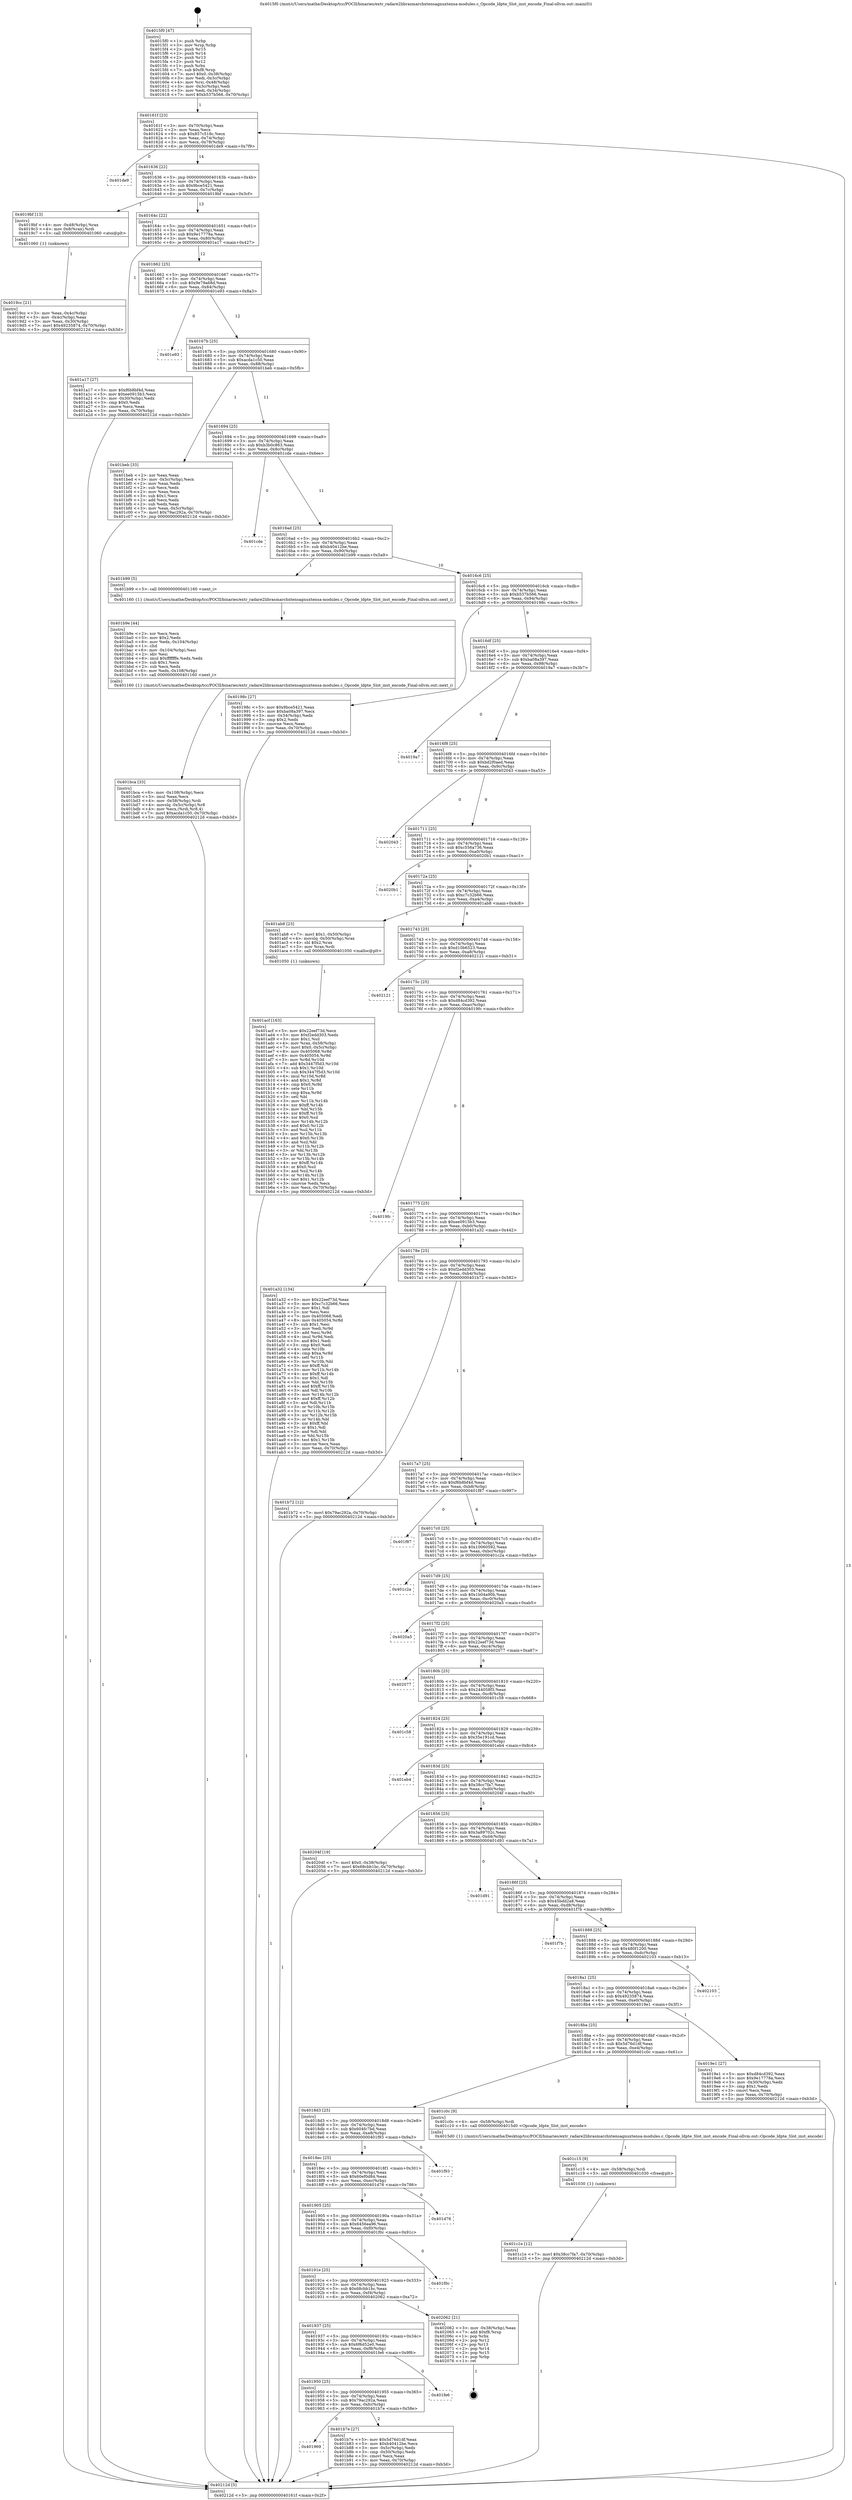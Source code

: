 digraph "0x4015f0" {
  label = "0x4015f0 (/mnt/c/Users/mathe/Desktop/tcc/POCII/binaries/extr_radare2librasmarchxtensagnuxtensa-modules.c_Opcode_ldpte_Slot_inst_encode_Final-ollvm.out::main(0))"
  labelloc = "t"
  node[shape=record]

  Entry [label="",width=0.3,height=0.3,shape=circle,fillcolor=black,style=filled]
  "0x40161f" [label="{
     0x40161f [23]\l
     | [instrs]\l
     &nbsp;&nbsp;0x40161f \<+3\>: mov -0x70(%rbp),%eax\l
     &nbsp;&nbsp;0x401622 \<+2\>: mov %eax,%ecx\l
     &nbsp;&nbsp;0x401624 \<+6\>: sub $0x857c518c,%ecx\l
     &nbsp;&nbsp;0x40162a \<+3\>: mov %eax,-0x74(%rbp)\l
     &nbsp;&nbsp;0x40162d \<+3\>: mov %ecx,-0x78(%rbp)\l
     &nbsp;&nbsp;0x401630 \<+6\>: je 0000000000401de9 \<main+0x7f9\>\l
  }"]
  "0x401de9" [label="{
     0x401de9\l
  }", style=dashed]
  "0x401636" [label="{
     0x401636 [22]\l
     | [instrs]\l
     &nbsp;&nbsp;0x401636 \<+5\>: jmp 000000000040163b \<main+0x4b\>\l
     &nbsp;&nbsp;0x40163b \<+3\>: mov -0x74(%rbp),%eax\l
     &nbsp;&nbsp;0x40163e \<+5\>: sub $0x9bce5421,%eax\l
     &nbsp;&nbsp;0x401643 \<+3\>: mov %eax,-0x7c(%rbp)\l
     &nbsp;&nbsp;0x401646 \<+6\>: je 00000000004019bf \<main+0x3cf\>\l
  }"]
  Exit [label="",width=0.3,height=0.3,shape=circle,fillcolor=black,style=filled,peripheries=2]
  "0x4019bf" [label="{
     0x4019bf [13]\l
     | [instrs]\l
     &nbsp;&nbsp;0x4019bf \<+4\>: mov -0x48(%rbp),%rax\l
     &nbsp;&nbsp;0x4019c3 \<+4\>: mov 0x8(%rax),%rdi\l
     &nbsp;&nbsp;0x4019c7 \<+5\>: call 0000000000401060 \<atoi@plt\>\l
     | [calls]\l
     &nbsp;&nbsp;0x401060 \{1\} (unknown)\l
  }"]
  "0x40164c" [label="{
     0x40164c [22]\l
     | [instrs]\l
     &nbsp;&nbsp;0x40164c \<+5\>: jmp 0000000000401651 \<main+0x61\>\l
     &nbsp;&nbsp;0x401651 \<+3\>: mov -0x74(%rbp),%eax\l
     &nbsp;&nbsp;0x401654 \<+5\>: sub $0x9e17778a,%eax\l
     &nbsp;&nbsp;0x401659 \<+3\>: mov %eax,-0x80(%rbp)\l
     &nbsp;&nbsp;0x40165c \<+6\>: je 0000000000401a17 \<main+0x427\>\l
  }"]
  "0x401c1e" [label="{
     0x401c1e [12]\l
     | [instrs]\l
     &nbsp;&nbsp;0x401c1e \<+7\>: movl $0x38cc7fa7,-0x70(%rbp)\l
     &nbsp;&nbsp;0x401c25 \<+5\>: jmp 000000000040212d \<main+0xb3d\>\l
  }"]
  "0x401a17" [label="{
     0x401a17 [27]\l
     | [instrs]\l
     &nbsp;&nbsp;0x401a17 \<+5\>: mov $0xf6b8bf4d,%eax\l
     &nbsp;&nbsp;0x401a1c \<+5\>: mov $0xee0915b3,%ecx\l
     &nbsp;&nbsp;0x401a21 \<+3\>: mov -0x30(%rbp),%edx\l
     &nbsp;&nbsp;0x401a24 \<+3\>: cmp $0x0,%edx\l
     &nbsp;&nbsp;0x401a27 \<+3\>: cmove %ecx,%eax\l
     &nbsp;&nbsp;0x401a2a \<+3\>: mov %eax,-0x70(%rbp)\l
     &nbsp;&nbsp;0x401a2d \<+5\>: jmp 000000000040212d \<main+0xb3d\>\l
  }"]
  "0x401662" [label="{
     0x401662 [25]\l
     | [instrs]\l
     &nbsp;&nbsp;0x401662 \<+5\>: jmp 0000000000401667 \<main+0x77\>\l
     &nbsp;&nbsp;0x401667 \<+3\>: mov -0x74(%rbp),%eax\l
     &nbsp;&nbsp;0x40166a \<+5\>: sub $0x9e79a68d,%eax\l
     &nbsp;&nbsp;0x40166f \<+6\>: mov %eax,-0x84(%rbp)\l
     &nbsp;&nbsp;0x401675 \<+6\>: je 0000000000401e93 \<main+0x8a3\>\l
  }"]
  "0x401c15" [label="{
     0x401c15 [9]\l
     | [instrs]\l
     &nbsp;&nbsp;0x401c15 \<+4\>: mov -0x58(%rbp),%rdi\l
     &nbsp;&nbsp;0x401c19 \<+5\>: call 0000000000401030 \<free@plt\>\l
     | [calls]\l
     &nbsp;&nbsp;0x401030 \{1\} (unknown)\l
  }"]
  "0x401e93" [label="{
     0x401e93\l
  }", style=dashed]
  "0x40167b" [label="{
     0x40167b [25]\l
     | [instrs]\l
     &nbsp;&nbsp;0x40167b \<+5\>: jmp 0000000000401680 \<main+0x90\>\l
     &nbsp;&nbsp;0x401680 \<+3\>: mov -0x74(%rbp),%eax\l
     &nbsp;&nbsp;0x401683 \<+5\>: sub $0xacda1c50,%eax\l
     &nbsp;&nbsp;0x401688 \<+6\>: mov %eax,-0x88(%rbp)\l
     &nbsp;&nbsp;0x40168e \<+6\>: je 0000000000401beb \<main+0x5fb\>\l
  }"]
  "0x401bca" [label="{
     0x401bca [33]\l
     | [instrs]\l
     &nbsp;&nbsp;0x401bca \<+6\>: mov -0x108(%rbp),%ecx\l
     &nbsp;&nbsp;0x401bd0 \<+3\>: imul %eax,%ecx\l
     &nbsp;&nbsp;0x401bd3 \<+4\>: mov -0x58(%rbp),%rdi\l
     &nbsp;&nbsp;0x401bd7 \<+4\>: movslq -0x5c(%rbp),%r8\l
     &nbsp;&nbsp;0x401bdb \<+4\>: mov %ecx,(%rdi,%r8,4)\l
     &nbsp;&nbsp;0x401bdf \<+7\>: movl $0xacda1c50,-0x70(%rbp)\l
     &nbsp;&nbsp;0x401be6 \<+5\>: jmp 000000000040212d \<main+0xb3d\>\l
  }"]
  "0x401beb" [label="{
     0x401beb [33]\l
     | [instrs]\l
     &nbsp;&nbsp;0x401beb \<+2\>: xor %eax,%eax\l
     &nbsp;&nbsp;0x401bed \<+3\>: mov -0x5c(%rbp),%ecx\l
     &nbsp;&nbsp;0x401bf0 \<+2\>: mov %eax,%edx\l
     &nbsp;&nbsp;0x401bf2 \<+2\>: sub %ecx,%edx\l
     &nbsp;&nbsp;0x401bf4 \<+2\>: mov %eax,%ecx\l
     &nbsp;&nbsp;0x401bf6 \<+3\>: sub $0x1,%ecx\l
     &nbsp;&nbsp;0x401bf9 \<+2\>: add %ecx,%edx\l
     &nbsp;&nbsp;0x401bfb \<+2\>: sub %edx,%eax\l
     &nbsp;&nbsp;0x401bfd \<+3\>: mov %eax,-0x5c(%rbp)\l
     &nbsp;&nbsp;0x401c00 \<+7\>: movl $0x79ac292a,-0x70(%rbp)\l
     &nbsp;&nbsp;0x401c07 \<+5\>: jmp 000000000040212d \<main+0xb3d\>\l
  }"]
  "0x401694" [label="{
     0x401694 [25]\l
     | [instrs]\l
     &nbsp;&nbsp;0x401694 \<+5\>: jmp 0000000000401699 \<main+0xa9\>\l
     &nbsp;&nbsp;0x401699 \<+3\>: mov -0x74(%rbp),%eax\l
     &nbsp;&nbsp;0x40169c \<+5\>: sub $0xb3b0c863,%eax\l
     &nbsp;&nbsp;0x4016a1 \<+6\>: mov %eax,-0x8c(%rbp)\l
     &nbsp;&nbsp;0x4016a7 \<+6\>: je 0000000000401cde \<main+0x6ee\>\l
  }"]
  "0x401b9e" [label="{
     0x401b9e [44]\l
     | [instrs]\l
     &nbsp;&nbsp;0x401b9e \<+2\>: xor %ecx,%ecx\l
     &nbsp;&nbsp;0x401ba0 \<+5\>: mov $0x2,%edx\l
     &nbsp;&nbsp;0x401ba5 \<+6\>: mov %edx,-0x104(%rbp)\l
     &nbsp;&nbsp;0x401bab \<+1\>: cltd\l
     &nbsp;&nbsp;0x401bac \<+6\>: mov -0x104(%rbp),%esi\l
     &nbsp;&nbsp;0x401bb2 \<+2\>: idiv %esi\l
     &nbsp;&nbsp;0x401bb4 \<+6\>: imul $0xfffffffe,%edx,%edx\l
     &nbsp;&nbsp;0x401bba \<+3\>: sub $0x1,%ecx\l
     &nbsp;&nbsp;0x401bbd \<+2\>: sub %ecx,%edx\l
     &nbsp;&nbsp;0x401bbf \<+6\>: mov %edx,-0x108(%rbp)\l
     &nbsp;&nbsp;0x401bc5 \<+5\>: call 0000000000401160 \<next_i\>\l
     | [calls]\l
     &nbsp;&nbsp;0x401160 \{1\} (/mnt/c/Users/mathe/Desktop/tcc/POCII/binaries/extr_radare2librasmarchxtensagnuxtensa-modules.c_Opcode_ldpte_Slot_inst_encode_Final-ollvm.out::next_i)\l
  }"]
  "0x401cde" [label="{
     0x401cde\l
  }", style=dashed]
  "0x4016ad" [label="{
     0x4016ad [25]\l
     | [instrs]\l
     &nbsp;&nbsp;0x4016ad \<+5\>: jmp 00000000004016b2 \<main+0xc2\>\l
     &nbsp;&nbsp;0x4016b2 \<+3\>: mov -0x74(%rbp),%eax\l
     &nbsp;&nbsp;0x4016b5 \<+5\>: sub $0xb40412be,%eax\l
     &nbsp;&nbsp;0x4016ba \<+6\>: mov %eax,-0x90(%rbp)\l
     &nbsp;&nbsp;0x4016c0 \<+6\>: je 0000000000401b99 \<main+0x5a9\>\l
  }"]
  "0x401969" [label="{
     0x401969\l
  }", style=dashed]
  "0x401b99" [label="{
     0x401b99 [5]\l
     | [instrs]\l
     &nbsp;&nbsp;0x401b99 \<+5\>: call 0000000000401160 \<next_i\>\l
     | [calls]\l
     &nbsp;&nbsp;0x401160 \{1\} (/mnt/c/Users/mathe/Desktop/tcc/POCII/binaries/extr_radare2librasmarchxtensagnuxtensa-modules.c_Opcode_ldpte_Slot_inst_encode_Final-ollvm.out::next_i)\l
  }"]
  "0x4016c6" [label="{
     0x4016c6 [25]\l
     | [instrs]\l
     &nbsp;&nbsp;0x4016c6 \<+5\>: jmp 00000000004016cb \<main+0xdb\>\l
     &nbsp;&nbsp;0x4016cb \<+3\>: mov -0x74(%rbp),%eax\l
     &nbsp;&nbsp;0x4016ce \<+5\>: sub $0xb537b566,%eax\l
     &nbsp;&nbsp;0x4016d3 \<+6\>: mov %eax,-0x94(%rbp)\l
     &nbsp;&nbsp;0x4016d9 \<+6\>: je 000000000040198c \<main+0x39c\>\l
  }"]
  "0x401b7e" [label="{
     0x401b7e [27]\l
     | [instrs]\l
     &nbsp;&nbsp;0x401b7e \<+5\>: mov $0x5d76d1df,%eax\l
     &nbsp;&nbsp;0x401b83 \<+5\>: mov $0xb40412be,%ecx\l
     &nbsp;&nbsp;0x401b88 \<+3\>: mov -0x5c(%rbp),%edx\l
     &nbsp;&nbsp;0x401b8b \<+3\>: cmp -0x50(%rbp),%edx\l
     &nbsp;&nbsp;0x401b8e \<+3\>: cmovl %ecx,%eax\l
     &nbsp;&nbsp;0x401b91 \<+3\>: mov %eax,-0x70(%rbp)\l
     &nbsp;&nbsp;0x401b94 \<+5\>: jmp 000000000040212d \<main+0xb3d\>\l
  }"]
  "0x40198c" [label="{
     0x40198c [27]\l
     | [instrs]\l
     &nbsp;&nbsp;0x40198c \<+5\>: mov $0x9bce5421,%eax\l
     &nbsp;&nbsp;0x401991 \<+5\>: mov $0xba08a397,%ecx\l
     &nbsp;&nbsp;0x401996 \<+3\>: mov -0x34(%rbp),%edx\l
     &nbsp;&nbsp;0x401999 \<+3\>: cmp $0x2,%edx\l
     &nbsp;&nbsp;0x40199c \<+3\>: cmovne %ecx,%eax\l
     &nbsp;&nbsp;0x40199f \<+3\>: mov %eax,-0x70(%rbp)\l
     &nbsp;&nbsp;0x4019a2 \<+5\>: jmp 000000000040212d \<main+0xb3d\>\l
  }"]
  "0x4016df" [label="{
     0x4016df [25]\l
     | [instrs]\l
     &nbsp;&nbsp;0x4016df \<+5\>: jmp 00000000004016e4 \<main+0xf4\>\l
     &nbsp;&nbsp;0x4016e4 \<+3\>: mov -0x74(%rbp),%eax\l
     &nbsp;&nbsp;0x4016e7 \<+5\>: sub $0xba08a397,%eax\l
     &nbsp;&nbsp;0x4016ec \<+6\>: mov %eax,-0x98(%rbp)\l
     &nbsp;&nbsp;0x4016f2 \<+6\>: je 00000000004019a7 \<main+0x3b7\>\l
  }"]
  "0x40212d" [label="{
     0x40212d [5]\l
     | [instrs]\l
     &nbsp;&nbsp;0x40212d \<+5\>: jmp 000000000040161f \<main+0x2f\>\l
  }"]
  "0x4015f0" [label="{
     0x4015f0 [47]\l
     | [instrs]\l
     &nbsp;&nbsp;0x4015f0 \<+1\>: push %rbp\l
     &nbsp;&nbsp;0x4015f1 \<+3\>: mov %rsp,%rbp\l
     &nbsp;&nbsp;0x4015f4 \<+2\>: push %r15\l
     &nbsp;&nbsp;0x4015f6 \<+2\>: push %r14\l
     &nbsp;&nbsp;0x4015f8 \<+2\>: push %r13\l
     &nbsp;&nbsp;0x4015fa \<+2\>: push %r12\l
     &nbsp;&nbsp;0x4015fc \<+1\>: push %rbx\l
     &nbsp;&nbsp;0x4015fd \<+7\>: sub $0xf8,%rsp\l
     &nbsp;&nbsp;0x401604 \<+7\>: movl $0x0,-0x38(%rbp)\l
     &nbsp;&nbsp;0x40160b \<+3\>: mov %edi,-0x3c(%rbp)\l
     &nbsp;&nbsp;0x40160e \<+4\>: mov %rsi,-0x48(%rbp)\l
     &nbsp;&nbsp;0x401612 \<+3\>: mov -0x3c(%rbp),%edi\l
     &nbsp;&nbsp;0x401615 \<+3\>: mov %edi,-0x34(%rbp)\l
     &nbsp;&nbsp;0x401618 \<+7\>: movl $0xb537b566,-0x70(%rbp)\l
  }"]
  "0x4019cc" [label="{
     0x4019cc [21]\l
     | [instrs]\l
     &nbsp;&nbsp;0x4019cc \<+3\>: mov %eax,-0x4c(%rbp)\l
     &nbsp;&nbsp;0x4019cf \<+3\>: mov -0x4c(%rbp),%eax\l
     &nbsp;&nbsp;0x4019d2 \<+3\>: mov %eax,-0x30(%rbp)\l
     &nbsp;&nbsp;0x4019d5 \<+7\>: movl $0x49235874,-0x70(%rbp)\l
     &nbsp;&nbsp;0x4019dc \<+5\>: jmp 000000000040212d \<main+0xb3d\>\l
  }"]
  "0x401950" [label="{
     0x401950 [25]\l
     | [instrs]\l
     &nbsp;&nbsp;0x401950 \<+5\>: jmp 0000000000401955 \<main+0x365\>\l
     &nbsp;&nbsp;0x401955 \<+3\>: mov -0x74(%rbp),%eax\l
     &nbsp;&nbsp;0x401958 \<+5\>: sub $0x79ac292a,%eax\l
     &nbsp;&nbsp;0x40195d \<+6\>: mov %eax,-0xfc(%rbp)\l
     &nbsp;&nbsp;0x401963 \<+6\>: je 0000000000401b7e \<main+0x58e\>\l
  }"]
  "0x4019a7" [label="{
     0x4019a7\l
  }", style=dashed]
  "0x4016f8" [label="{
     0x4016f8 [25]\l
     | [instrs]\l
     &nbsp;&nbsp;0x4016f8 \<+5\>: jmp 00000000004016fd \<main+0x10d\>\l
     &nbsp;&nbsp;0x4016fd \<+3\>: mov -0x74(%rbp),%eax\l
     &nbsp;&nbsp;0x401700 \<+5\>: sub $0xbd2f0aed,%eax\l
     &nbsp;&nbsp;0x401705 \<+6\>: mov %eax,-0x9c(%rbp)\l
     &nbsp;&nbsp;0x40170b \<+6\>: je 0000000000402043 \<main+0xa53\>\l
  }"]
  "0x401fe6" [label="{
     0x401fe6\l
  }", style=dashed]
  "0x402043" [label="{
     0x402043\l
  }", style=dashed]
  "0x401711" [label="{
     0x401711 [25]\l
     | [instrs]\l
     &nbsp;&nbsp;0x401711 \<+5\>: jmp 0000000000401716 \<main+0x126\>\l
     &nbsp;&nbsp;0x401716 \<+3\>: mov -0x74(%rbp),%eax\l
     &nbsp;&nbsp;0x401719 \<+5\>: sub $0xc556a736,%eax\l
     &nbsp;&nbsp;0x40171e \<+6\>: mov %eax,-0xa0(%rbp)\l
     &nbsp;&nbsp;0x401724 \<+6\>: je 00000000004020b1 \<main+0xac1\>\l
  }"]
  "0x401937" [label="{
     0x401937 [25]\l
     | [instrs]\l
     &nbsp;&nbsp;0x401937 \<+5\>: jmp 000000000040193c \<main+0x34c\>\l
     &nbsp;&nbsp;0x40193c \<+3\>: mov -0x74(%rbp),%eax\l
     &nbsp;&nbsp;0x40193f \<+5\>: sub $0x6f6d52e0,%eax\l
     &nbsp;&nbsp;0x401944 \<+6\>: mov %eax,-0xf8(%rbp)\l
     &nbsp;&nbsp;0x40194a \<+6\>: je 0000000000401fe6 \<main+0x9f6\>\l
  }"]
  "0x4020b1" [label="{
     0x4020b1\l
  }", style=dashed]
  "0x40172a" [label="{
     0x40172a [25]\l
     | [instrs]\l
     &nbsp;&nbsp;0x40172a \<+5\>: jmp 000000000040172f \<main+0x13f\>\l
     &nbsp;&nbsp;0x40172f \<+3\>: mov -0x74(%rbp),%eax\l
     &nbsp;&nbsp;0x401732 \<+5\>: sub $0xc7c32b66,%eax\l
     &nbsp;&nbsp;0x401737 \<+6\>: mov %eax,-0xa4(%rbp)\l
     &nbsp;&nbsp;0x40173d \<+6\>: je 0000000000401ab8 \<main+0x4c8\>\l
  }"]
  "0x402062" [label="{
     0x402062 [21]\l
     | [instrs]\l
     &nbsp;&nbsp;0x402062 \<+3\>: mov -0x38(%rbp),%eax\l
     &nbsp;&nbsp;0x402065 \<+7\>: add $0xf8,%rsp\l
     &nbsp;&nbsp;0x40206c \<+1\>: pop %rbx\l
     &nbsp;&nbsp;0x40206d \<+2\>: pop %r12\l
     &nbsp;&nbsp;0x40206f \<+2\>: pop %r13\l
     &nbsp;&nbsp;0x402071 \<+2\>: pop %r14\l
     &nbsp;&nbsp;0x402073 \<+2\>: pop %r15\l
     &nbsp;&nbsp;0x402075 \<+1\>: pop %rbp\l
     &nbsp;&nbsp;0x402076 \<+1\>: ret\l
  }"]
  "0x401ab8" [label="{
     0x401ab8 [23]\l
     | [instrs]\l
     &nbsp;&nbsp;0x401ab8 \<+7\>: movl $0x1,-0x50(%rbp)\l
     &nbsp;&nbsp;0x401abf \<+4\>: movslq -0x50(%rbp),%rax\l
     &nbsp;&nbsp;0x401ac3 \<+4\>: shl $0x2,%rax\l
     &nbsp;&nbsp;0x401ac7 \<+3\>: mov %rax,%rdi\l
     &nbsp;&nbsp;0x401aca \<+5\>: call 0000000000401050 \<malloc@plt\>\l
     | [calls]\l
     &nbsp;&nbsp;0x401050 \{1\} (unknown)\l
  }"]
  "0x401743" [label="{
     0x401743 [25]\l
     | [instrs]\l
     &nbsp;&nbsp;0x401743 \<+5\>: jmp 0000000000401748 \<main+0x158\>\l
     &nbsp;&nbsp;0x401748 \<+3\>: mov -0x74(%rbp),%eax\l
     &nbsp;&nbsp;0x40174b \<+5\>: sub $0xd10b6523,%eax\l
     &nbsp;&nbsp;0x401750 \<+6\>: mov %eax,-0xa8(%rbp)\l
     &nbsp;&nbsp;0x401756 \<+6\>: je 0000000000402121 \<main+0xb31\>\l
  }"]
  "0x40191e" [label="{
     0x40191e [25]\l
     | [instrs]\l
     &nbsp;&nbsp;0x40191e \<+5\>: jmp 0000000000401923 \<main+0x333\>\l
     &nbsp;&nbsp;0x401923 \<+3\>: mov -0x74(%rbp),%eax\l
     &nbsp;&nbsp;0x401926 \<+5\>: sub $0x68cbb1bc,%eax\l
     &nbsp;&nbsp;0x40192b \<+6\>: mov %eax,-0xf4(%rbp)\l
     &nbsp;&nbsp;0x401931 \<+6\>: je 0000000000402062 \<main+0xa72\>\l
  }"]
  "0x402121" [label="{
     0x402121\l
  }", style=dashed]
  "0x40175c" [label="{
     0x40175c [25]\l
     | [instrs]\l
     &nbsp;&nbsp;0x40175c \<+5\>: jmp 0000000000401761 \<main+0x171\>\l
     &nbsp;&nbsp;0x401761 \<+3\>: mov -0x74(%rbp),%eax\l
     &nbsp;&nbsp;0x401764 \<+5\>: sub $0xd84cd392,%eax\l
     &nbsp;&nbsp;0x401769 \<+6\>: mov %eax,-0xac(%rbp)\l
     &nbsp;&nbsp;0x40176f \<+6\>: je 00000000004019fc \<main+0x40c\>\l
  }"]
  "0x401f0c" [label="{
     0x401f0c\l
  }", style=dashed]
  "0x4019fc" [label="{
     0x4019fc\l
  }", style=dashed]
  "0x401775" [label="{
     0x401775 [25]\l
     | [instrs]\l
     &nbsp;&nbsp;0x401775 \<+5\>: jmp 000000000040177a \<main+0x18a\>\l
     &nbsp;&nbsp;0x40177a \<+3\>: mov -0x74(%rbp),%eax\l
     &nbsp;&nbsp;0x40177d \<+5\>: sub $0xee0915b3,%eax\l
     &nbsp;&nbsp;0x401782 \<+6\>: mov %eax,-0xb0(%rbp)\l
     &nbsp;&nbsp;0x401788 \<+6\>: je 0000000000401a32 \<main+0x442\>\l
  }"]
  "0x401905" [label="{
     0x401905 [25]\l
     | [instrs]\l
     &nbsp;&nbsp;0x401905 \<+5\>: jmp 000000000040190a \<main+0x31a\>\l
     &nbsp;&nbsp;0x40190a \<+3\>: mov -0x74(%rbp),%eax\l
     &nbsp;&nbsp;0x40190d \<+5\>: sub $0x6456ea96,%eax\l
     &nbsp;&nbsp;0x401912 \<+6\>: mov %eax,-0xf0(%rbp)\l
     &nbsp;&nbsp;0x401918 \<+6\>: je 0000000000401f0c \<main+0x91c\>\l
  }"]
  "0x401a32" [label="{
     0x401a32 [134]\l
     | [instrs]\l
     &nbsp;&nbsp;0x401a32 \<+5\>: mov $0x22eef73d,%eax\l
     &nbsp;&nbsp;0x401a37 \<+5\>: mov $0xc7c32b66,%ecx\l
     &nbsp;&nbsp;0x401a3c \<+2\>: mov $0x1,%dl\l
     &nbsp;&nbsp;0x401a3e \<+2\>: xor %esi,%esi\l
     &nbsp;&nbsp;0x401a40 \<+7\>: mov 0x405068,%edi\l
     &nbsp;&nbsp;0x401a47 \<+8\>: mov 0x405054,%r8d\l
     &nbsp;&nbsp;0x401a4f \<+3\>: sub $0x1,%esi\l
     &nbsp;&nbsp;0x401a52 \<+3\>: mov %edi,%r9d\l
     &nbsp;&nbsp;0x401a55 \<+3\>: add %esi,%r9d\l
     &nbsp;&nbsp;0x401a58 \<+4\>: imul %r9d,%edi\l
     &nbsp;&nbsp;0x401a5c \<+3\>: and $0x1,%edi\l
     &nbsp;&nbsp;0x401a5f \<+3\>: cmp $0x0,%edi\l
     &nbsp;&nbsp;0x401a62 \<+4\>: sete %r10b\l
     &nbsp;&nbsp;0x401a66 \<+4\>: cmp $0xa,%r8d\l
     &nbsp;&nbsp;0x401a6a \<+4\>: setl %r11b\l
     &nbsp;&nbsp;0x401a6e \<+3\>: mov %r10b,%bl\l
     &nbsp;&nbsp;0x401a71 \<+3\>: xor $0xff,%bl\l
     &nbsp;&nbsp;0x401a74 \<+3\>: mov %r11b,%r14b\l
     &nbsp;&nbsp;0x401a77 \<+4\>: xor $0xff,%r14b\l
     &nbsp;&nbsp;0x401a7b \<+3\>: xor $0x1,%dl\l
     &nbsp;&nbsp;0x401a7e \<+3\>: mov %bl,%r15b\l
     &nbsp;&nbsp;0x401a81 \<+4\>: and $0xff,%r15b\l
     &nbsp;&nbsp;0x401a85 \<+3\>: and %dl,%r10b\l
     &nbsp;&nbsp;0x401a88 \<+3\>: mov %r14b,%r12b\l
     &nbsp;&nbsp;0x401a8b \<+4\>: and $0xff,%r12b\l
     &nbsp;&nbsp;0x401a8f \<+3\>: and %dl,%r11b\l
     &nbsp;&nbsp;0x401a92 \<+3\>: or %r10b,%r15b\l
     &nbsp;&nbsp;0x401a95 \<+3\>: or %r11b,%r12b\l
     &nbsp;&nbsp;0x401a98 \<+3\>: xor %r12b,%r15b\l
     &nbsp;&nbsp;0x401a9b \<+3\>: or %r14b,%bl\l
     &nbsp;&nbsp;0x401a9e \<+3\>: xor $0xff,%bl\l
     &nbsp;&nbsp;0x401aa1 \<+3\>: or $0x1,%dl\l
     &nbsp;&nbsp;0x401aa4 \<+2\>: and %dl,%bl\l
     &nbsp;&nbsp;0x401aa6 \<+3\>: or %bl,%r15b\l
     &nbsp;&nbsp;0x401aa9 \<+4\>: test $0x1,%r15b\l
     &nbsp;&nbsp;0x401aad \<+3\>: cmovne %ecx,%eax\l
     &nbsp;&nbsp;0x401ab0 \<+3\>: mov %eax,-0x70(%rbp)\l
     &nbsp;&nbsp;0x401ab3 \<+5\>: jmp 000000000040212d \<main+0xb3d\>\l
  }"]
  "0x40178e" [label="{
     0x40178e [25]\l
     | [instrs]\l
     &nbsp;&nbsp;0x40178e \<+5\>: jmp 0000000000401793 \<main+0x1a3\>\l
     &nbsp;&nbsp;0x401793 \<+3\>: mov -0x74(%rbp),%eax\l
     &nbsp;&nbsp;0x401796 \<+5\>: sub $0xf2edd303,%eax\l
     &nbsp;&nbsp;0x40179b \<+6\>: mov %eax,-0xb4(%rbp)\l
     &nbsp;&nbsp;0x4017a1 \<+6\>: je 0000000000401b72 \<main+0x582\>\l
  }"]
  "0x401d76" [label="{
     0x401d76\l
  }", style=dashed]
  "0x401b72" [label="{
     0x401b72 [12]\l
     | [instrs]\l
     &nbsp;&nbsp;0x401b72 \<+7\>: movl $0x79ac292a,-0x70(%rbp)\l
     &nbsp;&nbsp;0x401b79 \<+5\>: jmp 000000000040212d \<main+0xb3d\>\l
  }"]
  "0x4017a7" [label="{
     0x4017a7 [25]\l
     | [instrs]\l
     &nbsp;&nbsp;0x4017a7 \<+5\>: jmp 00000000004017ac \<main+0x1bc\>\l
     &nbsp;&nbsp;0x4017ac \<+3\>: mov -0x74(%rbp),%eax\l
     &nbsp;&nbsp;0x4017af \<+5\>: sub $0xf6b8bf4d,%eax\l
     &nbsp;&nbsp;0x4017b4 \<+6\>: mov %eax,-0xb8(%rbp)\l
     &nbsp;&nbsp;0x4017ba \<+6\>: je 0000000000401f87 \<main+0x997\>\l
  }"]
  "0x4018ec" [label="{
     0x4018ec [25]\l
     | [instrs]\l
     &nbsp;&nbsp;0x4018ec \<+5\>: jmp 00000000004018f1 \<main+0x301\>\l
     &nbsp;&nbsp;0x4018f1 \<+3\>: mov -0x74(%rbp),%eax\l
     &nbsp;&nbsp;0x4018f4 \<+5\>: sub $0x60ef0d84,%eax\l
     &nbsp;&nbsp;0x4018f9 \<+6\>: mov %eax,-0xec(%rbp)\l
     &nbsp;&nbsp;0x4018ff \<+6\>: je 0000000000401d76 \<main+0x786\>\l
  }"]
  "0x401f87" [label="{
     0x401f87\l
  }", style=dashed]
  "0x4017c0" [label="{
     0x4017c0 [25]\l
     | [instrs]\l
     &nbsp;&nbsp;0x4017c0 \<+5\>: jmp 00000000004017c5 \<main+0x1d5\>\l
     &nbsp;&nbsp;0x4017c5 \<+3\>: mov -0x74(%rbp),%eax\l
     &nbsp;&nbsp;0x4017c8 \<+5\>: sub $0x10060592,%eax\l
     &nbsp;&nbsp;0x4017cd \<+6\>: mov %eax,-0xbc(%rbp)\l
     &nbsp;&nbsp;0x4017d3 \<+6\>: je 0000000000401c2a \<main+0x63a\>\l
  }"]
  "0x401f93" [label="{
     0x401f93\l
  }", style=dashed]
  "0x401c2a" [label="{
     0x401c2a\l
  }", style=dashed]
  "0x4017d9" [label="{
     0x4017d9 [25]\l
     | [instrs]\l
     &nbsp;&nbsp;0x4017d9 \<+5\>: jmp 00000000004017de \<main+0x1ee\>\l
     &nbsp;&nbsp;0x4017de \<+3\>: mov -0x74(%rbp),%eax\l
     &nbsp;&nbsp;0x4017e1 \<+5\>: sub $0x1b04a90b,%eax\l
     &nbsp;&nbsp;0x4017e6 \<+6\>: mov %eax,-0xc0(%rbp)\l
     &nbsp;&nbsp;0x4017ec \<+6\>: je 00000000004020a5 \<main+0xab5\>\l
  }"]
  "0x4018d3" [label="{
     0x4018d3 [25]\l
     | [instrs]\l
     &nbsp;&nbsp;0x4018d3 \<+5\>: jmp 00000000004018d8 \<main+0x2e8\>\l
     &nbsp;&nbsp;0x4018d8 \<+3\>: mov -0x74(%rbp),%eax\l
     &nbsp;&nbsp;0x4018db \<+5\>: sub $0x604fc7bd,%eax\l
     &nbsp;&nbsp;0x4018e0 \<+6\>: mov %eax,-0xe8(%rbp)\l
     &nbsp;&nbsp;0x4018e6 \<+6\>: je 0000000000401f93 \<main+0x9a3\>\l
  }"]
  "0x4020a5" [label="{
     0x4020a5\l
  }", style=dashed]
  "0x4017f2" [label="{
     0x4017f2 [25]\l
     | [instrs]\l
     &nbsp;&nbsp;0x4017f2 \<+5\>: jmp 00000000004017f7 \<main+0x207\>\l
     &nbsp;&nbsp;0x4017f7 \<+3\>: mov -0x74(%rbp),%eax\l
     &nbsp;&nbsp;0x4017fa \<+5\>: sub $0x22eef73d,%eax\l
     &nbsp;&nbsp;0x4017ff \<+6\>: mov %eax,-0xc4(%rbp)\l
     &nbsp;&nbsp;0x401805 \<+6\>: je 0000000000402077 \<main+0xa87\>\l
  }"]
  "0x401c0c" [label="{
     0x401c0c [9]\l
     | [instrs]\l
     &nbsp;&nbsp;0x401c0c \<+4\>: mov -0x58(%rbp),%rdi\l
     &nbsp;&nbsp;0x401c10 \<+5\>: call 00000000004015d0 \<Opcode_ldpte_Slot_inst_encode\>\l
     | [calls]\l
     &nbsp;&nbsp;0x4015d0 \{1\} (/mnt/c/Users/mathe/Desktop/tcc/POCII/binaries/extr_radare2librasmarchxtensagnuxtensa-modules.c_Opcode_ldpte_Slot_inst_encode_Final-ollvm.out::Opcode_ldpte_Slot_inst_encode)\l
  }"]
  "0x402077" [label="{
     0x402077\l
  }", style=dashed]
  "0x40180b" [label="{
     0x40180b [25]\l
     | [instrs]\l
     &nbsp;&nbsp;0x40180b \<+5\>: jmp 0000000000401810 \<main+0x220\>\l
     &nbsp;&nbsp;0x401810 \<+3\>: mov -0x74(%rbp),%eax\l
     &nbsp;&nbsp;0x401813 \<+5\>: sub $0x244058f3,%eax\l
     &nbsp;&nbsp;0x401818 \<+6\>: mov %eax,-0xc8(%rbp)\l
     &nbsp;&nbsp;0x40181e \<+6\>: je 0000000000401c58 \<main+0x668\>\l
  }"]
  "0x401acf" [label="{
     0x401acf [163]\l
     | [instrs]\l
     &nbsp;&nbsp;0x401acf \<+5\>: mov $0x22eef73d,%ecx\l
     &nbsp;&nbsp;0x401ad4 \<+5\>: mov $0xf2edd303,%edx\l
     &nbsp;&nbsp;0x401ad9 \<+3\>: mov $0x1,%sil\l
     &nbsp;&nbsp;0x401adc \<+4\>: mov %rax,-0x58(%rbp)\l
     &nbsp;&nbsp;0x401ae0 \<+7\>: movl $0x0,-0x5c(%rbp)\l
     &nbsp;&nbsp;0x401ae7 \<+8\>: mov 0x405068,%r8d\l
     &nbsp;&nbsp;0x401aef \<+8\>: mov 0x405054,%r9d\l
     &nbsp;&nbsp;0x401af7 \<+3\>: mov %r8d,%r10d\l
     &nbsp;&nbsp;0x401afa \<+7\>: add $0x3447f5d3,%r10d\l
     &nbsp;&nbsp;0x401b01 \<+4\>: sub $0x1,%r10d\l
     &nbsp;&nbsp;0x401b05 \<+7\>: sub $0x3447f5d3,%r10d\l
     &nbsp;&nbsp;0x401b0c \<+4\>: imul %r10d,%r8d\l
     &nbsp;&nbsp;0x401b10 \<+4\>: and $0x1,%r8d\l
     &nbsp;&nbsp;0x401b14 \<+4\>: cmp $0x0,%r8d\l
     &nbsp;&nbsp;0x401b18 \<+4\>: sete %r11b\l
     &nbsp;&nbsp;0x401b1c \<+4\>: cmp $0xa,%r9d\l
     &nbsp;&nbsp;0x401b20 \<+3\>: setl %bl\l
     &nbsp;&nbsp;0x401b23 \<+3\>: mov %r11b,%r14b\l
     &nbsp;&nbsp;0x401b26 \<+4\>: xor $0xff,%r14b\l
     &nbsp;&nbsp;0x401b2a \<+3\>: mov %bl,%r15b\l
     &nbsp;&nbsp;0x401b2d \<+4\>: xor $0xff,%r15b\l
     &nbsp;&nbsp;0x401b31 \<+4\>: xor $0x0,%sil\l
     &nbsp;&nbsp;0x401b35 \<+3\>: mov %r14b,%r12b\l
     &nbsp;&nbsp;0x401b38 \<+4\>: and $0x0,%r12b\l
     &nbsp;&nbsp;0x401b3c \<+3\>: and %sil,%r11b\l
     &nbsp;&nbsp;0x401b3f \<+3\>: mov %r15b,%r13b\l
     &nbsp;&nbsp;0x401b42 \<+4\>: and $0x0,%r13b\l
     &nbsp;&nbsp;0x401b46 \<+3\>: and %sil,%bl\l
     &nbsp;&nbsp;0x401b49 \<+3\>: or %r11b,%r12b\l
     &nbsp;&nbsp;0x401b4c \<+3\>: or %bl,%r13b\l
     &nbsp;&nbsp;0x401b4f \<+3\>: xor %r13b,%r12b\l
     &nbsp;&nbsp;0x401b52 \<+3\>: or %r15b,%r14b\l
     &nbsp;&nbsp;0x401b55 \<+4\>: xor $0xff,%r14b\l
     &nbsp;&nbsp;0x401b59 \<+4\>: or $0x0,%sil\l
     &nbsp;&nbsp;0x401b5d \<+3\>: and %sil,%r14b\l
     &nbsp;&nbsp;0x401b60 \<+3\>: or %r14b,%r12b\l
     &nbsp;&nbsp;0x401b63 \<+4\>: test $0x1,%r12b\l
     &nbsp;&nbsp;0x401b67 \<+3\>: cmovne %edx,%ecx\l
     &nbsp;&nbsp;0x401b6a \<+3\>: mov %ecx,-0x70(%rbp)\l
     &nbsp;&nbsp;0x401b6d \<+5\>: jmp 000000000040212d \<main+0xb3d\>\l
  }"]
  "0x401c58" [label="{
     0x401c58\l
  }", style=dashed]
  "0x401824" [label="{
     0x401824 [25]\l
     | [instrs]\l
     &nbsp;&nbsp;0x401824 \<+5\>: jmp 0000000000401829 \<main+0x239\>\l
     &nbsp;&nbsp;0x401829 \<+3\>: mov -0x74(%rbp),%eax\l
     &nbsp;&nbsp;0x40182c \<+5\>: sub $0x35e191cd,%eax\l
     &nbsp;&nbsp;0x401831 \<+6\>: mov %eax,-0xcc(%rbp)\l
     &nbsp;&nbsp;0x401837 \<+6\>: je 0000000000401eb4 \<main+0x8c4\>\l
  }"]
  "0x4018ba" [label="{
     0x4018ba [25]\l
     | [instrs]\l
     &nbsp;&nbsp;0x4018ba \<+5\>: jmp 00000000004018bf \<main+0x2cf\>\l
     &nbsp;&nbsp;0x4018bf \<+3\>: mov -0x74(%rbp),%eax\l
     &nbsp;&nbsp;0x4018c2 \<+5\>: sub $0x5d76d1df,%eax\l
     &nbsp;&nbsp;0x4018c7 \<+6\>: mov %eax,-0xe4(%rbp)\l
     &nbsp;&nbsp;0x4018cd \<+6\>: je 0000000000401c0c \<main+0x61c\>\l
  }"]
  "0x401eb4" [label="{
     0x401eb4\l
  }", style=dashed]
  "0x40183d" [label="{
     0x40183d [25]\l
     | [instrs]\l
     &nbsp;&nbsp;0x40183d \<+5\>: jmp 0000000000401842 \<main+0x252\>\l
     &nbsp;&nbsp;0x401842 \<+3\>: mov -0x74(%rbp),%eax\l
     &nbsp;&nbsp;0x401845 \<+5\>: sub $0x38cc7fa7,%eax\l
     &nbsp;&nbsp;0x40184a \<+6\>: mov %eax,-0xd0(%rbp)\l
     &nbsp;&nbsp;0x401850 \<+6\>: je 000000000040204f \<main+0xa5f\>\l
  }"]
  "0x4019e1" [label="{
     0x4019e1 [27]\l
     | [instrs]\l
     &nbsp;&nbsp;0x4019e1 \<+5\>: mov $0xd84cd392,%eax\l
     &nbsp;&nbsp;0x4019e6 \<+5\>: mov $0x9e17778a,%ecx\l
     &nbsp;&nbsp;0x4019eb \<+3\>: mov -0x30(%rbp),%edx\l
     &nbsp;&nbsp;0x4019ee \<+3\>: cmp $0x1,%edx\l
     &nbsp;&nbsp;0x4019f1 \<+3\>: cmovl %ecx,%eax\l
     &nbsp;&nbsp;0x4019f4 \<+3\>: mov %eax,-0x70(%rbp)\l
     &nbsp;&nbsp;0x4019f7 \<+5\>: jmp 000000000040212d \<main+0xb3d\>\l
  }"]
  "0x40204f" [label="{
     0x40204f [19]\l
     | [instrs]\l
     &nbsp;&nbsp;0x40204f \<+7\>: movl $0x0,-0x38(%rbp)\l
     &nbsp;&nbsp;0x402056 \<+7\>: movl $0x68cbb1bc,-0x70(%rbp)\l
     &nbsp;&nbsp;0x40205d \<+5\>: jmp 000000000040212d \<main+0xb3d\>\l
  }"]
  "0x401856" [label="{
     0x401856 [25]\l
     | [instrs]\l
     &nbsp;&nbsp;0x401856 \<+5\>: jmp 000000000040185b \<main+0x26b\>\l
     &nbsp;&nbsp;0x40185b \<+3\>: mov -0x74(%rbp),%eax\l
     &nbsp;&nbsp;0x40185e \<+5\>: sub $0x3a89702c,%eax\l
     &nbsp;&nbsp;0x401863 \<+6\>: mov %eax,-0xd4(%rbp)\l
     &nbsp;&nbsp;0x401869 \<+6\>: je 0000000000401d91 \<main+0x7a1\>\l
  }"]
  "0x4018a1" [label="{
     0x4018a1 [25]\l
     | [instrs]\l
     &nbsp;&nbsp;0x4018a1 \<+5\>: jmp 00000000004018a6 \<main+0x2b6\>\l
     &nbsp;&nbsp;0x4018a6 \<+3\>: mov -0x74(%rbp),%eax\l
     &nbsp;&nbsp;0x4018a9 \<+5\>: sub $0x49235874,%eax\l
     &nbsp;&nbsp;0x4018ae \<+6\>: mov %eax,-0xe0(%rbp)\l
     &nbsp;&nbsp;0x4018b4 \<+6\>: je 00000000004019e1 \<main+0x3f1\>\l
  }"]
  "0x401d91" [label="{
     0x401d91\l
  }", style=dashed]
  "0x40186f" [label="{
     0x40186f [25]\l
     | [instrs]\l
     &nbsp;&nbsp;0x40186f \<+5\>: jmp 0000000000401874 \<main+0x284\>\l
     &nbsp;&nbsp;0x401874 \<+3\>: mov -0x74(%rbp),%eax\l
     &nbsp;&nbsp;0x401877 \<+5\>: sub $0x45bdd2a8,%eax\l
     &nbsp;&nbsp;0x40187c \<+6\>: mov %eax,-0xd8(%rbp)\l
     &nbsp;&nbsp;0x401882 \<+6\>: je 0000000000401f7b \<main+0x98b\>\l
  }"]
  "0x402103" [label="{
     0x402103\l
  }", style=dashed]
  "0x401f7b" [label="{
     0x401f7b\l
  }", style=dashed]
  "0x401888" [label="{
     0x401888 [25]\l
     | [instrs]\l
     &nbsp;&nbsp;0x401888 \<+5\>: jmp 000000000040188d \<main+0x29d\>\l
     &nbsp;&nbsp;0x40188d \<+3\>: mov -0x74(%rbp),%eax\l
     &nbsp;&nbsp;0x401890 \<+5\>: sub $0x480f1200,%eax\l
     &nbsp;&nbsp;0x401895 \<+6\>: mov %eax,-0xdc(%rbp)\l
     &nbsp;&nbsp;0x40189b \<+6\>: je 0000000000402103 \<main+0xb13\>\l
  }"]
  Entry -> "0x4015f0" [label=" 1"]
  "0x40161f" -> "0x401de9" [label=" 0"]
  "0x40161f" -> "0x401636" [label=" 14"]
  "0x402062" -> Exit [label=" 1"]
  "0x401636" -> "0x4019bf" [label=" 1"]
  "0x401636" -> "0x40164c" [label=" 13"]
  "0x40204f" -> "0x40212d" [label=" 1"]
  "0x40164c" -> "0x401a17" [label=" 1"]
  "0x40164c" -> "0x401662" [label=" 12"]
  "0x401c1e" -> "0x40212d" [label=" 1"]
  "0x401662" -> "0x401e93" [label=" 0"]
  "0x401662" -> "0x40167b" [label=" 12"]
  "0x401c15" -> "0x401c1e" [label=" 1"]
  "0x40167b" -> "0x401beb" [label=" 1"]
  "0x40167b" -> "0x401694" [label=" 11"]
  "0x401c0c" -> "0x401c15" [label=" 1"]
  "0x401694" -> "0x401cde" [label=" 0"]
  "0x401694" -> "0x4016ad" [label=" 11"]
  "0x401beb" -> "0x40212d" [label=" 1"]
  "0x4016ad" -> "0x401b99" [label=" 1"]
  "0x4016ad" -> "0x4016c6" [label=" 10"]
  "0x401bca" -> "0x40212d" [label=" 1"]
  "0x4016c6" -> "0x40198c" [label=" 1"]
  "0x4016c6" -> "0x4016df" [label=" 9"]
  "0x40198c" -> "0x40212d" [label=" 1"]
  "0x4015f0" -> "0x40161f" [label=" 1"]
  "0x40212d" -> "0x40161f" [label=" 13"]
  "0x4019bf" -> "0x4019cc" [label=" 1"]
  "0x4019cc" -> "0x40212d" [label=" 1"]
  "0x401b9e" -> "0x401bca" [label=" 1"]
  "0x4016df" -> "0x4019a7" [label=" 0"]
  "0x4016df" -> "0x4016f8" [label=" 9"]
  "0x401b7e" -> "0x40212d" [label=" 2"]
  "0x4016f8" -> "0x402043" [label=" 0"]
  "0x4016f8" -> "0x401711" [label=" 9"]
  "0x401950" -> "0x401969" [label=" 0"]
  "0x401711" -> "0x4020b1" [label=" 0"]
  "0x401711" -> "0x40172a" [label=" 9"]
  "0x401b99" -> "0x401b9e" [label=" 1"]
  "0x40172a" -> "0x401ab8" [label=" 1"]
  "0x40172a" -> "0x401743" [label=" 8"]
  "0x401937" -> "0x401950" [label=" 2"]
  "0x401743" -> "0x402121" [label=" 0"]
  "0x401743" -> "0x40175c" [label=" 8"]
  "0x401950" -> "0x401b7e" [label=" 2"]
  "0x40175c" -> "0x4019fc" [label=" 0"]
  "0x40175c" -> "0x401775" [label=" 8"]
  "0x40191e" -> "0x401937" [label=" 2"]
  "0x401775" -> "0x401a32" [label=" 1"]
  "0x401775" -> "0x40178e" [label=" 7"]
  "0x401937" -> "0x401fe6" [label=" 0"]
  "0x40178e" -> "0x401b72" [label=" 1"]
  "0x40178e" -> "0x4017a7" [label=" 6"]
  "0x401905" -> "0x40191e" [label=" 3"]
  "0x4017a7" -> "0x401f87" [label=" 0"]
  "0x4017a7" -> "0x4017c0" [label=" 6"]
  "0x40191e" -> "0x402062" [label=" 1"]
  "0x4017c0" -> "0x401c2a" [label=" 0"]
  "0x4017c0" -> "0x4017d9" [label=" 6"]
  "0x4018ec" -> "0x401905" [label=" 3"]
  "0x4017d9" -> "0x4020a5" [label=" 0"]
  "0x4017d9" -> "0x4017f2" [label=" 6"]
  "0x401905" -> "0x401f0c" [label=" 0"]
  "0x4017f2" -> "0x402077" [label=" 0"]
  "0x4017f2" -> "0x40180b" [label=" 6"]
  "0x4018d3" -> "0x4018ec" [label=" 3"]
  "0x40180b" -> "0x401c58" [label=" 0"]
  "0x40180b" -> "0x401824" [label=" 6"]
  "0x4018ec" -> "0x401d76" [label=" 0"]
  "0x401824" -> "0x401eb4" [label=" 0"]
  "0x401824" -> "0x40183d" [label=" 6"]
  "0x4018ba" -> "0x4018d3" [label=" 3"]
  "0x40183d" -> "0x40204f" [label=" 1"]
  "0x40183d" -> "0x401856" [label=" 5"]
  "0x4018ba" -> "0x401c0c" [label=" 1"]
  "0x401856" -> "0x401d91" [label=" 0"]
  "0x401856" -> "0x40186f" [label=" 5"]
  "0x401b72" -> "0x40212d" [label=" 1"]
  "0x40186f" -> "0x401f7b" [label=" 0"]
  "0x40186f" -> "0x401888" [label=" 5"]
  "0x401acf" -> "0x40212d" [label=" 1"]
  "0x401888" -> "0x402103" [label=" 0"]
  "0x401888" -> "0x4018a1" [label=" 5"]
  "0x4018d3" -> "0x401f93" [label=" 0"]
  "0x4018a1" -> "0x4019e1" [label=" 1"]
  "0x4018a1" -> "0x4018ba" [label=" 4"]
  "0x4019e1" -> "0x40212d" [label=" 1"]
  "0x401a17" -> "0x40212d" [label=" 1"]
  "0x401a32" -> "0x40212d" [label=" 1"]
  "0x401ab8" -> "0x401acf" [label=" 1"]
}
